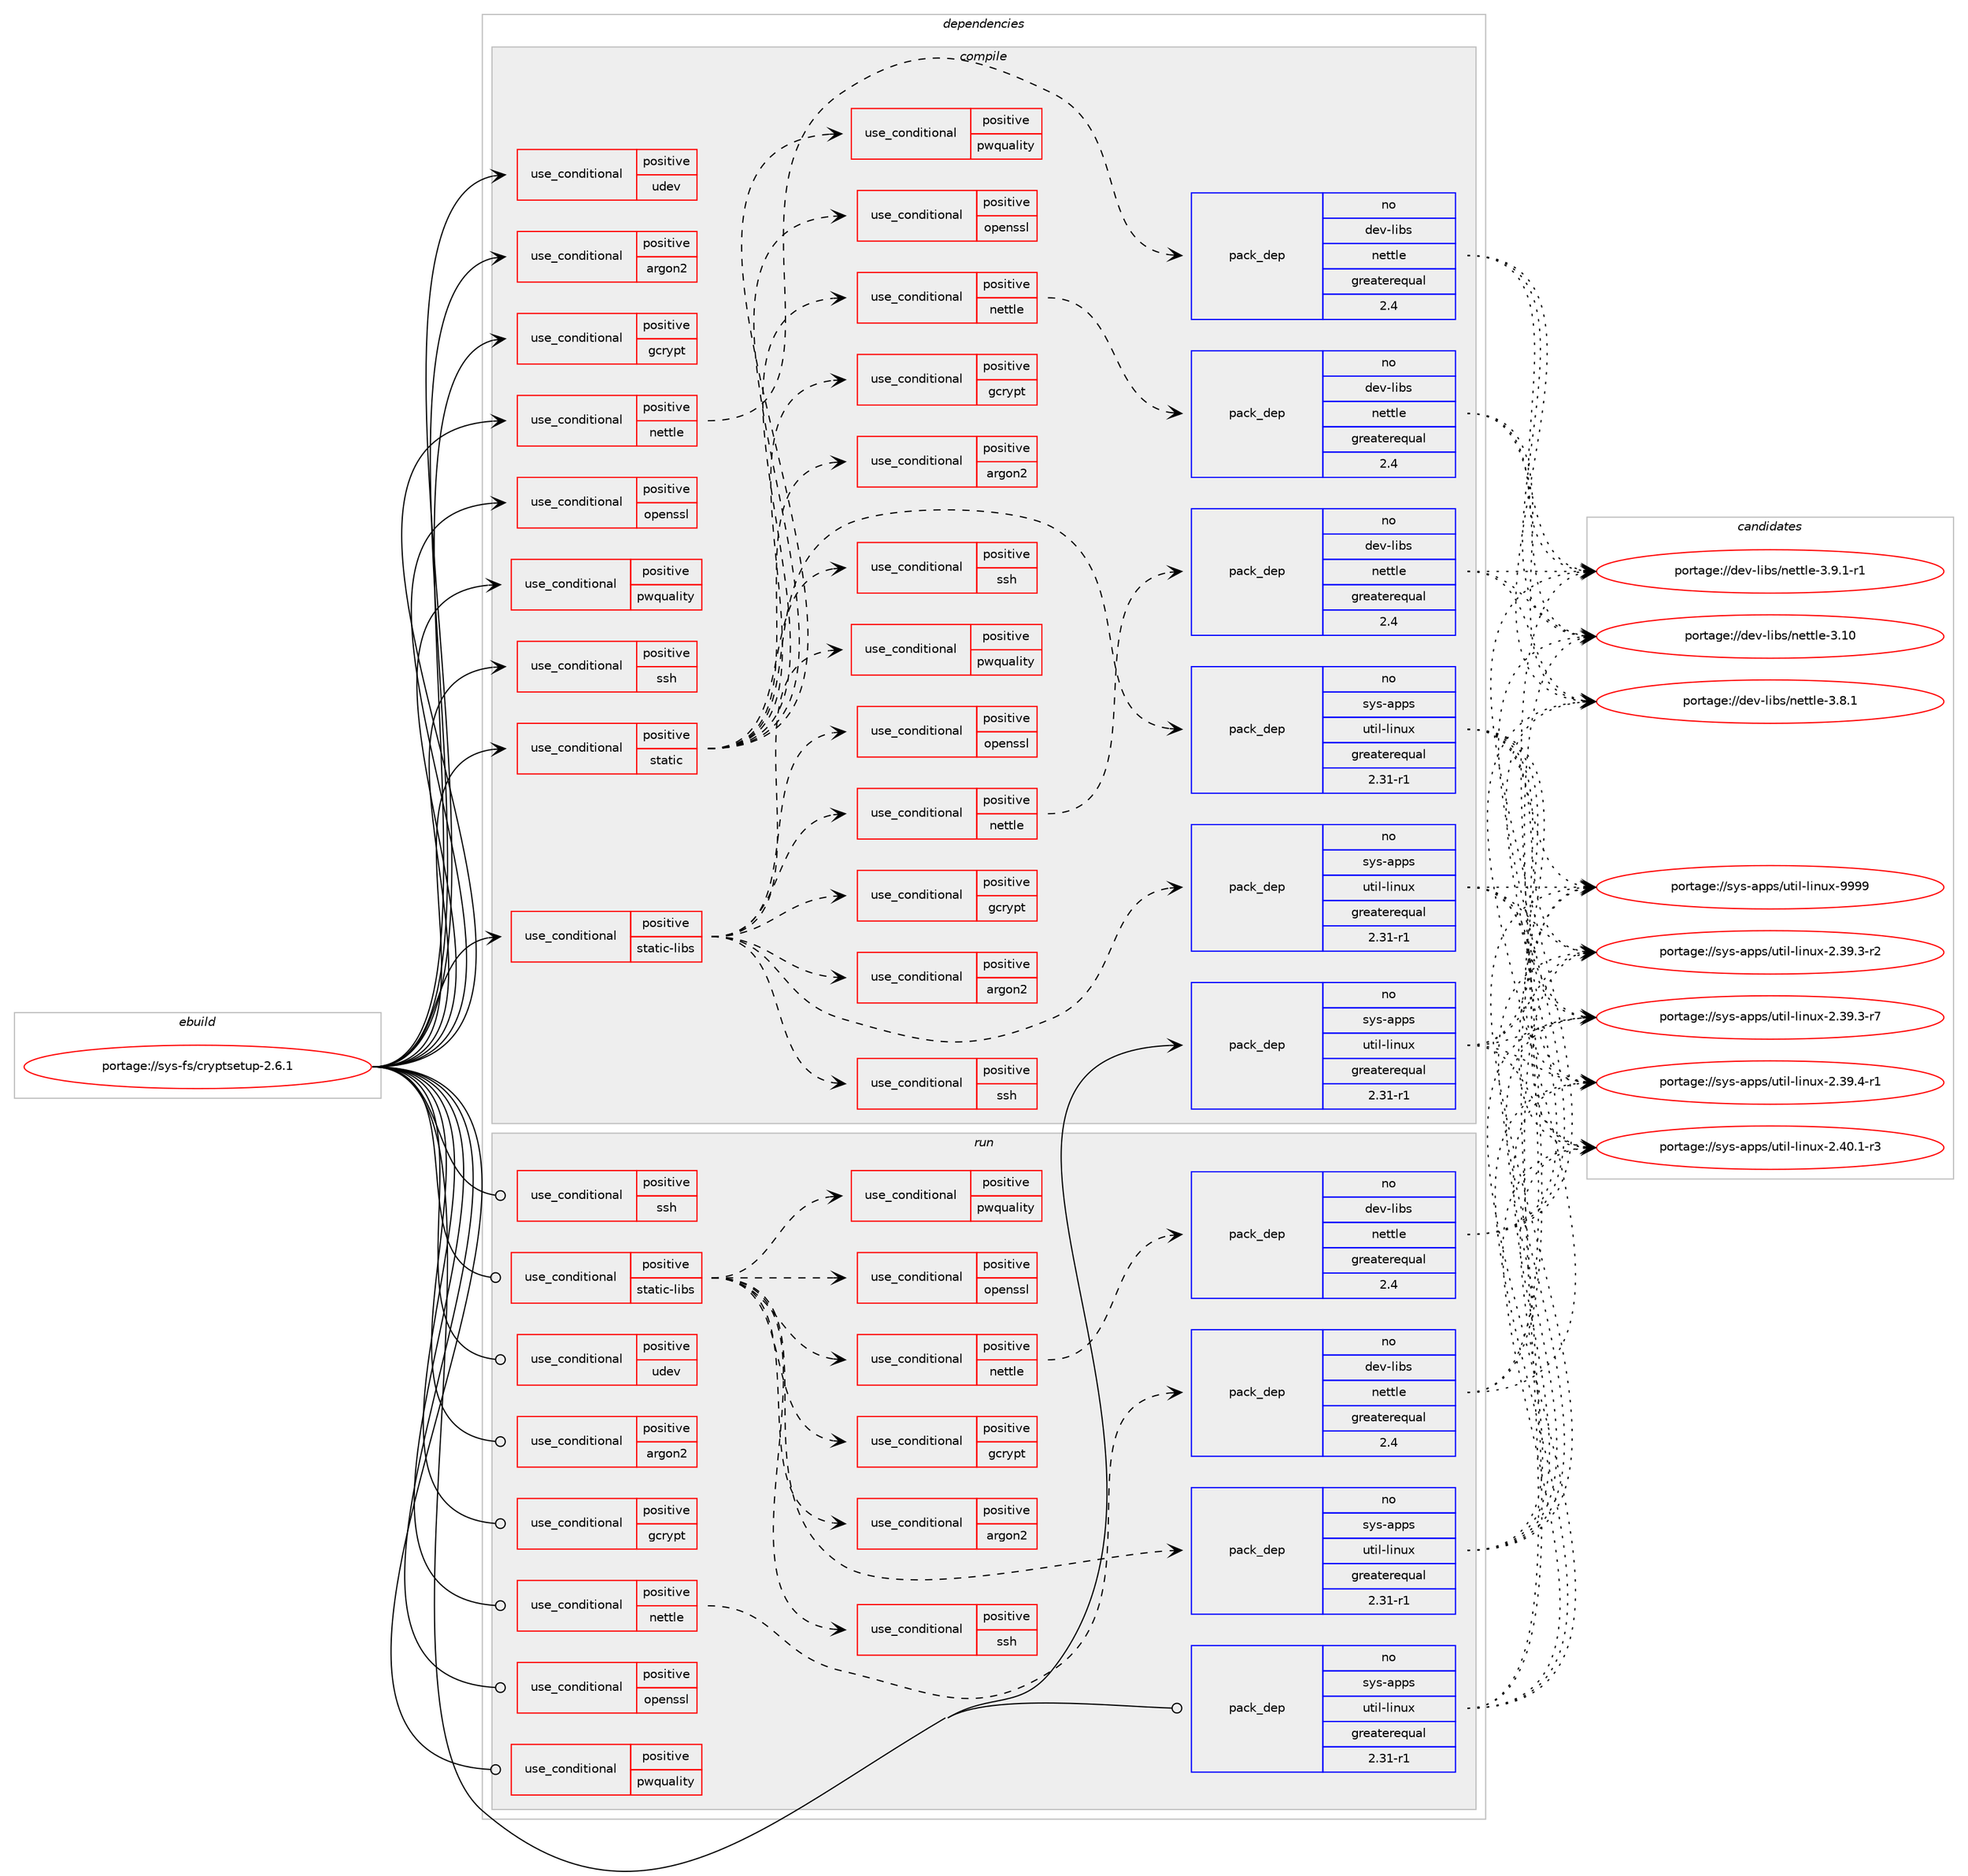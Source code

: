 digraph prolog {

# *************
# Graph options
# *************

newrank=true;
concentrate=true;
compound=true;
graph [rankdir=LR,fontname=Helvetica,fontsize=10,ranksep=1.5];#, ranksep=2.5, nodesep=0.2];
edge  [arrowhead=vee];
node  [fontname=Helvetica,fontsize=10];

# **********
# The ebuild
# **********

subgraph cluster_leftcol {
color=gray;
rank=same;
label=<<i>ebuild</i>>;
id [label="portage://sys-fs/cryptsetup-2.6.1", color=red, width=4, href="../sys-fs/cryptsetup-2.6.1.svg"];
}

# ****************
# The dependencies
# ****************

subgraph cluster_midcol {
color=gray;
label=<<i>dependencies</i>>;
subgraph cluster_compile {
fillcolor="#eeeeee";
style=filled;
label=<<i>compile</i>>;
subgraph cond113265 {
dependency218712 [label=<<TABLE BORDER="0" CELLBORDER="1" CELLSPACING="0" CELLPADDING="4"><TR><TD ROWSPAN="3" CELLPADDING="10">use_conditional</TD></TR><TR><TD>positive</TD></TR><TR><TD>argon2</TD></TR></TABLE>>, shape=none, color=red];
# *** BEGIN UNKNOWN DEPENDENCY TYPE (TODO) ***
# dependency218712 -> package_dependency(portage://sys-fs/cryptsetup-2.6.1,install,no,app-crypt,argon2,none,[,,],any_same_slot,[])
# *** END UNKNOWN DEPENDENCY TYPE (TODO) ***

}
id:e -> dependency218712:w [weight=20,style="solid",arrowhead="vee"];
subgraph cond113266 {
dependency218713 [label=<<TABLE BORDER="0" CELLBORDER="1" CELLSPACING="0" CELLPADDING="4"><TR><TD ROWSPAN="3" CELLPADDING="10">use_conditional</TD></TR><TR><TD>positive</TD></TR><TR><TD>gcrypt</TD></TR></TABLE>>, shape=none, color=red];
# *** BEGIN UNKNOWN DEPENDENCY TYPE (TODO) ***
# dependency218713 -> package_dependency(portage://sys-fs/cryptsetup-2.6.1,install,no,dev-libs,libgcrypt,none,[,,],[slot(0),equal],[])
# *** END UNKNOWN DEPENDENCY TYPE (TODO) ***

# *** BEGIN UNKNOWN DEPENDENCY TYPE (TODO) ***
# dependency218713 -> package_dependency(portage://sys-fs/cryptsetup-2.6.1,install,no,dev-libs,libgpg-error,none,[,,],[],[])
# *** END UNKNOWN DEPENDENCY TYPE (TODO) ***

}
id:e -> dependency218713:w [weight=20,style="solid",arrowhead="vee"];
subgraph cond113267 {
dependency218714 [label=<<TABLE BORDER="0" CELLBORDER="1" CELLSPACING="0" CELLPADDING="4"><TR><TD ROWSPAN="3" CELLPADDING="10">use_conditional</TD></TR><TR><TD>positive</TD></TR><TR><TD>nettle</TD></TR></TABLE>>, shape=none, color=red];
subgraph pack102548 {
dependency218715 [label=<<TABLE BORDER="0" CELLBORDER="1" CELLSPACING="0" CELLPADDING="4" WIDTH="220"><TR><TD ROWSPAN="6" CELLPADDING="30">pack_dep</TD></TR><TR><TD WIDTH="110">no</TD></TR><TR><TD>dev-libs</TD></TR><TR><TD>nettle</TD></TR><TR><TD>greaterequal</TD></TR><TR><TD>2.4</TD></TR></TABLE>>, shape=none, color=blue];
}
dependency218714:e -> dependency218715:w [weight=20,style="dashed",arrowhead="vee"];
}
id:e -> dependency218714:w [weight=20,style="solid",arrowhead="vee"];
subgraph cond113268 {
dependency218716 [label=<<TABLE BORDER="0" CELLBORDER="1" CELLSPACING="0" CELLPADDING="4"><TR><TD ROWSPAN="3" CELLPADDING="10">use_conditional</TD></TR><TR><TD>positive</TD></TR><TR><TD>openssl</TD></TR></TABLE>>, shape=none, color=red];
# *** BEGIN UNKNOWN DEPENDENCY TYPE (TODO) ***
# dependency218716 -> package_dependency(portage://sys-fs/cryptsetup-2.6.1,install,no,dev-libs,openssl,none,[,,],[slot(0),equal],[])
# *** END UNKNOWN DEPENDENCY TYPE (TODO) ***

}
id:e -> dependency218716:w [weight=20,style="solid",arrowhead="vee"];
subgraph cond113269 {
dependency218717 [label=<<TABLE BORDER="0" CELLBORDER="1" CELLSPACING="0" CELLPADDING="4"><TR><TD ROWSPAN="3" CELLPADDING="10">use_conditional</TD></TR><TR><TD>positive</TD></TR><TR><TD>pwquality</TD></TR></TABLE>>, shape=none, color=red];
# *** BEGIN UNKNOWN DEPENDENCY TYPE (TODO) ***
# dependency218717 -> package_dependency(portage://sys-fs/cryptsetup-2.6.1,install,no,dev-libs,libpwquality,none,[,,],[],[])
# *** END UNKNOWN DEPENDENCY TYPE (TODO) ***

}
id:e -> dependency218717:w [weight=20,style="solid",arrowhead="vee"];
subgraph cond113270 {
dependency218718 [label=<<TABLE BORDER="0" CELLBORDER="1" CELLSPACING="0" CELLPADDING="4"><TR><TD ROWSPAN="3" CELLPADDING="10">use_conditional</TD></TR><TR><TD>positive</TD></TR><TR><TD>ssh</TD></TR></TABLE>>, shape=none, color=red];
# *** BEGIN UNKNOWN DEPENDENCY TYPE (TODO) ***
# dependency218718 -> package_dependency(portage://sys-fs/cryptsetup-2.6.1,install,no,net-libs,libssh,none,[,,],[],[])
# *** END UNKNOWN DEPENDENCY TYPE (TODO) ***

}
id:e -> dependency218718:w [weight=20,style="solid",arrowhead="vee"];
subgraph cond113271 {
dependency218719 [label=<<TABLE BORDER="0" CELLBORDER="1" CELLSPACING="0" CELLPADDING="4"><TR><TD ROWSPAN="3" CELLPADDING="10">use_conditional</TD></TR><TR><TD>positive</TD></TR><TR><TD>static</TD></TR></TABLE>>, shape=none, color=red];
# *** BEGIN UNKNOWN DEPENDENCY TYPE (TODO) ***
# dependency218719 -> package_dependency(portage://sys-fs/cryptsetup-2.6.1,install,no,dev-libs,json-c,none,[,,],any_same_slot,[use(enable(static-libs),positive)])
# *** END UNKNOWN DEPENDENCY TYPE (TODO) ***

# *** BEGIN UNKNOWN DEPENDENCY TYPE (TODO) ***
# dependency218719 -> package_dependency(portage://sys-fs/cryptsetup-2.6.1,install,no,dev-libs,popt,none,[,,],[],[use(enable(static-libs),positive)])
# *** END UNKNOWN DEPENDENCY TYPE (TODO) ***

subgraph pack102549 {
dependency218720 [label=<<TABLE BORDER="0" CELLBORDER="1" CELLSPACING="0" CELLPADDING="4" WIDTH="220"><TR><TD ROWSPAN="6" CELLPADDING="30">pack_dep</TD></TR><TR><TD WIDTH="110">no</TD></TR><TR><TD>sys-apps</TD></TR><TR><TD>util-linux</TD></TR><TR><TD>greaterequal</TD></TR><TR><TD>2.31-r1</TD></TR></TABLE>>, shape=none, color=blue];
}
dependency218719:e -> dependency218720:w [weight=20,style="dashed",arrowhead="vee"];
subgraph cond113272 {
dependency218721 [label=<<TABLE BORDER="0" CELLBORDER="1" CELLSPACING="0" CELLPADDING="4"><TR><TD ROWSPAN="3" CELLPADDING="10">use_conditional</TD></TR><TR><TD>positive</TD></TR><TR><TD>argon2</TD></TR></TABLE>>, shape=none, color=red];
# *** BEGIN UNKNOWN DEPENDENCY TYPE (TODO) ***
# dependency218721 -> package_dependency(portage://sys-fs/cryptsetup-2.6.1,install,no,app-crypt,argon2,none,[,,],any_same_slot,[use(enable(static-libs),positive)])
# *** END UNKNOWN DEPENDENCY TYPE (TODO) ***

}
dependency218719:e -> dependency218721:w [weight=20,style="dashed",arrowhead="vee"];
subgraph cond113273 {
dependency218722 [label=<<TABLE BORDER="0" CELLBORDER="1" CELLSPACING="0" CELLPADDING="4"><TR><TD ROWSPAN="3" CELLPADDING="10">use_conditional</TD></TR><TR><TD>positive</TD></TR><TR><TD>gcrypt</TD></TR></TABLE>>, shape=none, color=red];
# *** BEGIN UNKNOWN DEPENDENCY TYPE (TODO) ***
# dependency218722 -> package_dependency(portage://sys-fs/cryptsetup-2.6.1,install,no,dev-libs,libgcrypt,none,[,,],[slot(0),equal],[use(enable(static-libs),positive)])
# *** END UNKNOWN DEPENDENCY TYPE (TODO) ***

# *** BEGIN UNKNOWN DEPENDENCY TYPE (TODO) ***
# dependency218722 -> package_dependency(portage://sys-fs/cryptsetup-2.6.1,install,no,dev-libs,libgpg-error,none,[,,],[],[use(enable(static-libs),positive)])
# *** END UNKNOWN DEPENDENCY TYPE (TODO) ***

}
dependency218719:e -> dependency218722:w [weight=20,style="dashed",arrowhead="vee"];
subgraph cond113274 {
dependency218723 [label=<<TABLE BORDER="0" CELLBORDER="1" CELLSPACING="0" CELLPADDING="4"><TR><TD ROWSPAN="3" CELLPADDING="10">use_conditional</TD></TR><TR><TD>positive</TD></TR><TR><TD>nettle</TD></TR></TABLE>>, shape=none, color=red];
subgraph pack102550 {
dependency218724 [label=<<TABLE BORDER="0" CELLBORDER="1" CELLSPACING="0" CELLPADDING="4" WIDTH="220"><TR><TD ROWSPAN="6" CELLPADDING="30">pack_dep</TD></TR><TR><TD WIDTH="110">no</TD></TR><TR><TD>dev-libs</TD></TR><TR><TD>nettle</TD></TR><TR><TD>greaterequal</TD></TR><TR><TD>2.4</TD></TR></TABLE>>, shape=none, color=blue];
}
dependency218723:e -> dependency218724:w [weight=20,style="dashed",arrowhead="vee"];
}
dependency218719:e -> dependency218723:w [weight=20,style="dashed",arrowhead="vee"];
subgraph cond113275 {
dependency218725 [label=<<TABLE BORDER="0" CELLBORDER="1" CELLSPACING="0" CELLPADDING="4"><TR><TD ROWSPAN="3" CELLPADDING="10">use_conditional</TD></TR><TR><TD>positive</TD></TR><TR><TD>openssl</TD></TR></TABLE>>, shape=none, color=red];
# *** BEGIN UNKNOWN DEPENDENCY TYPE (TODO) ***
# dependency218725 -> package_dependency(portage://sys-fs/cryptsetup-2.6.1,install,no,dev-libs,openssl,none,[,,],[slot(0),equal],[use(enable(static-libs),positive)])
# *** END UNKNOWN DEPENDENCY TYPE (TODO) ***

}
dependency218719:e -> dependency218725:w [weight=20,style="dashed",arrowhead="vee"];
subgraph cond113276 {
dependency218726 [label=<<TABLE BORDER="0" CELLBORDER="1" CELLSPACING="0" CELLPADDING="4"><TR><TD ROWSPAN="3" CELLPADDING="10">use_conditional</TD></TR><TR><TD>positive</TD></TR><TR><TD>pwquality</TD></TR></TABLE>>, shape=none, color=red];
# *** BEGIN UNKNOWN DEPENDENCY TYPE (TODO) ***
# dependency218726 -> package_dependency(portage://sys-fs/cryptsetup-2.6.1,install,no,dev-libs,libpwquality,none,[,,],[],[use(enable(static-libs),positive)])
# *** END UNKNOWN DEPENDENCY TYPE (TODO) ***

}
dependency218719:e -> dependency218726:w [weight=20,style="dashed",arrowhead="vee"];
subgraph cond113277 {
dependency218727 [label=<<TABLE BORDER="0" CELLBORDER="1" CELLSPACING="0" CELLPADDING="4"><TR><TD ROWSPAN="3" CELLPADDING="10">use_conditional</TD></TR><TR><TD>positive</TD></TR><TR><TD>ssh</TD></TR></TABLE>>, shape=none, color=red];
# *** BEGIN UNKNOWN DEPENDENCY TYPE (TODO) ***
# dependency218727 -> package_dependency(portage://sys-fs/cryptsetup-2.6.1,install,no,net-libs,libssh,none,[,,],[],[use(enable(static-libs),positive)])
# *** END UNKNOWN DEPENDENCY TYPE (TODO) ***

}
dependency218719:e -> dependency218727:w [weight=20,style="dashed",arrowhead="vee"];
# *** BEGIN UNKNOWN DEPENDENCY TYPE (TODO) ***
# dependency218719 -> package_dependency(portage://sys-fs/cryptsetup-2.6.1,install,no,sys-fs,lvm2,none,[,,],[],[use(enable(static-libs),positive)])
# *** END UNKNOWN DEPENDENCY TYPE (TODO) ***

}
id:e -> dependency218719:w [weight=20,style="solid",arrowhead="vee"];
subgraph cond113278 {
dependency218728 [label=<<TABLE BORDER="0" CELLBORDER="1" CELLSPACING="0" CELLPADDING="4"><TR><TD ROWSPAN="3" CELLPADDING="10">use_conditional</TD></TR><TR><TD>positive</TD></TR><TR><TD>static-libs</TD></TR></TABLE>>, shape=none, color=red];
# *** BEGIN UNKNOWN DEPENDENCY TYPE (TODO) ***
# dependency218728 -> package_dependency(portage://sys-fs/cryptsetup-2.6.1,install,no,dev-libs,json-c,none,[,,],any_same_slot,[use(enable(static-libs),positive)])
# *** END UNKNOWN DEPENDENCY TYPE (TODO) ***

# *** BEGIN UNKNOWN DEPENDENCY TYPE (TODO) ***
# dependency218728 -> package_dependency(portage://sys-fs/cryptsetup-2.6.1,install,no,dev-libs,popt,none,[,,],[],[use(enable(static-libs),positive)])
# *** END UNKNOWN DEPENDENCY TYPE (TODO) ***

subgraph pack102551 {
dependency218729 [label=<<TABLE BORDER="0" CELLBORDER="1" CELLSPACING="0" CELLPADDING="4" WIDTH="220"><TR><TD ROWSPAN="6" CELLPADDING="30">pack_dep</TD></TR><TR><TD WIDTH="110">no</TD></TR><TR><TD>sys-apps</TD></TR><TR><TD>util-linux</TD></TR><TR><TD>greaterequal</TD></TR><TR><TD>2.31-r1</TD></TR></TABLE>>, shape=none, color=blue];
}
dependency218728:e -> dependency218729:w [weight=20,style="dashed",arrowhead="vee"];
subgraph cond113279 {
dependency218730 [label=<<TABLE BORDER="0" CELLBORDER="1" CELLSPACING="0" CELLPADDING="4"><TR><TD ROWSPAN="3" CELLPADDING="10">use_conditional</TD></TR><TR><TD>positive</TD></TR><TR><TD>argon2</TD></TR></TABLE>>, shape=none, color=red];
# *** BEGIN UNKNOWN DEPENDENCY TYPE (TODO) ***
# dependency218730 -> package_dependency(portage://sys-fs/cryptsetup-2.6.1,install,no,app-crypt,argon2,none,[,,],any_same_slot,[use(enable(static-libs),positive)])
# *** END UNKNOWN DEPENDENCY TYPE (TODO) ***

}
dependency218728:e -> dependency218730:w [weight=20,style="dashed",arrowhead="vee"];
subgraph cond113280 {
dependency218731 [label=<<TABLE BORDER="0" CELLBORDER="1" CELLSPACING="0" CELLPADDING="4"><TR><TD ROWSPAN="3" CELLPADDING="10">use_conditional</TD></TR><TR><TD>positive</TD></TR><TR><TD>gcrypt</TD></TR></TABLE>>, shape=none, color=red];
# *** BEGIN UNKNOWN DEPENDENCY TYPE (TODO) ***
# dependency218731 -> package_dependency(portage://sys-fs/cryptsetup-2.6.1,install,no,dev-libs,libgcrypt,none,[,,],[slot(0),equal],[use(enable(static-libs),positive)])
# *** END UNKNOWN DEPENDENCY TYPE (TODO) ***

# *** BEGIN UNKNOWN DEPENDENCY TYPE (TODO) ***
# dependency218731 -> package_dependency(portage://sys-fs/cryptsetup-2.6.1,install,no,dev-libs,libgpg-error,none,[,,],[],[use(enable(static-libs),positive)])
# *** END UNKNOWN DEPENDENCY TYPE (TODO) ***

}
dependency218728:e -> dependency218731:w [weight=20,style="dashed",arrowhead="vee"];
subgraph cond113281 {
dependency218732 [label=<<TABLE BORDER="0" CELLBORDER="1" CELLSPACING="0" CELLPADDING="4"><TR><TD ROWSPAN="3" CELLPADDING="10">use_conditional</TD></TR><TR><TD>positive</TD></TR><TR><TD>nettle</TD></TR></TABLE>>, shape=none, color=red];
subgraph pack102552 {
dependency218733 [label=<<TABLE BORDER="0" CELLBORDER="1" CELLSPACING="0" CELLPADDING="4" WIDTH="220"><TR><TD ROWSPAN="6" CELLPADDING="30">pack_dep</TD></TR><TR><TD WIDTH="110">no</TD></TR><TR><TD>dev-libs</TD></TR><TR><TD>nettle</TD></TR><TR><TD>greaterequal</TD></TR><TR><TD>2.4</TD></TR></TABLE>>, shape=none, color=blue];
}
dependency218732:e -> dependency218733:w [weight=20,style="dashed",arrowhead="vee"];
}
dependency218728:e -> dependency218732:w [weight=20,style="dashed",arrowhead="vee"];
subgraph cond113282 {
dependency218734 [label=<<TABLE BORDER="0" CELLBORDER="1" CELLSPACING="0" CELLPADDING="4"><TR><TD ROWSPAN="3" CELLPADDING="10">use_conditional</TD></TR><TR><TD>positive</TD></TR><TR><TD>openssl</TD></TR></TABLE>>, shape=none, color=red];
# *** BEGIN UNKNOWN DEPENDENCY TYPE (TODO) ***
# dependency218734 -> package_dependency(portage://sys-fs/cryptsetup-2.6.1,install,no,dev-libs,openssl,none,[,,],[slot(0),equal],[use(enable(static-libs),positive)])
# *** END UNKNOWN DEPENDENCY TYPE (TODO) ***

}
dependency218728:e -> dependency218734:w [weight=20,style="dashed",arrowhead="vee"];
subgraph cond113283 {
dependency218735 [label=<<TABLE BORDER="0" CELLBORDER="1" CELLSPACING="0" CELLPADDING="4"><TR><TD ROWSPAN="3" CELLPADDING="10">use_conditional</TD></TR><TR><TD>positive</TD></TR><TR><TD>pwquality</TD></TR></TABLE>>, shape=none, color=red];
# *** BEGIN UNKNOWN DEPENDENCY TYPE (TODO) ***
# dependency218735 -> package_dependency(portage://sys-fs/cryptsetup-2.6.1,install,no,dev-libs,libpwquality,none,[,,],[],[use(enable(static-libs),positive)])
# *** END UNKNOWN DEPENDENCY TYPE (TODO) ***

}
dependency218728:e -> dependency218735:w [weight=20,style="dashed",arrowhead="vee"];
subgraph cond113284 {
dependency218736 [label=<<TABLE BORDER="0" CELLBORDER="1" CELLSPACING="0" CELLPADDING="4"><TR><TD ROWSPAN="3" CELLPADDING="10">use_conditional</TD></TR><TR><TD>positive</TD></TR><TR><TD>ssh</TD></TR></TABLE>>, shape=none, color=red];
# *** BEGIN UNKNOWN DEPENDENCY TYPE (TODO) ***
# dependency218736 -> package_dependency(portage://sys-fs/cryptsetup-2.6.1,install,no,net-libs,libssh,none,[,,],[],[use(enable(static-libs),positive)])
# *** END UNKNOWN DEPENDENCY TYPE (TODO) ***

}
dependency218728:e -> dependency218736:w [weight=20,style="dashed",arrowhead="vee"];
# *** BEGIN UNKNOWN DEPENDENCY TYPE (TODO) ***
# dependency218728 -> package_dependency(portage://sys-fs/cryptsetup-2.6.1,install,no,sys-fs,lvm2,none,[,,],[],[use(enable(static-libs),positive)])
# *** END UNKNOWN DEPENDENCY TYPE (TODO) ***

}
id:e -> dependency218728:w [weight=20,style="solid",arrowhead="vee"];
subgraph cond113285 {
dependency218737 [label=<<TABLE BORDER="0" CELLBORDER="1" CELLSPACING="0" CELLPADDING="4"><TR><TD ROWSPAN="3" CELLPADDING="10">use_conditional</TD></TR><TR><TD>positive</TD></TR><TR><TD>udev</TD></TR></TABLE>>, shape=none, color=red];
# *** BEGIN UNKNOWN DEPENDENCY TYPE (TODO) ***
# dependency218737 -> package_dependency(portage://sys-fs/cryptsetup-2.6.1,install,no,virtual,libudev,none,[,,],any_same_slot,[])
# *** END UNKNOWN DEPENDENCY TYPE (TODO) ***

}
id:e -> dependency218737:w [weight=20,style="solid",arrowhead="vee"];
# *** BEGIN UNKNOWN DEPENDENCY TYPE (TODO) ***
# id -> package_dependency(portage://sys-fs/cryptsetup-2.6.1,install,no,dev-libs,json-c,none,[,,],any_same_slot,[])
# *** END UNKNOWN DEPENDENCY TYPE (TODO) ***

# *** BEGIN UNKNOWN DEPENDENCY TYPE (TODO) ***
# id -> package_dependency(portage://sys-fs/cryptsetup-2.6.1,install,no,dev-libs,popt,none,[,,],[],[])
# *** END UNKNOWN DEPENDENCY TYPE (TODO) ***

subgraph pack102553 {
dependency218738 [label=<<TABLE BORDER="0" CELLBORDER="1" CELLSPACING="0" CELLPADDING="4" WIDTH="220"><TR><TD ROWSPAN="6" CELLPADDING="30">pack_dep</TD></TR><TR><TD WIDTH="110">no</TD></TR><TR><TD>sys-apps</TD></TR><TR><TD>util-linux</TD></TR><TR><TD>greaterequal</TD></TR><TR><TD>2.31-r1</TD></TR></TABLE>>, shape=none, color=blue];
}
id:e -> dependency218738:w [weight=20,style="solid",arrowhead="vee"];
# *** BEGIN UNKNOWN DEPENDENCY TYPE (TODO) ***
# id -> package_dependency(portage://sys-fs/cryptsetup-2.6.1,install,no,sys-fs,lvm2,none,[,,],[],[])
# *** END UNKNOWN DEPENDENCY TYPE (TODO) ***

}
subgraph cluster_compileandrun {
fillcolor="#eeeeee";
style=filled;
label=<<i>compile and run</i>>;
}
subgraph cluster_run {
fillcolor="#eeeeee";
style=filled;
label=<<i>run</i>>;
subgraph cond113286 {
dependency218739 [label=<<TABLE BORDER="0" CELLBORDER="1" CELLSPACING="0" CELLPADDING="4"><TR><TD ROWSPAN="3" CELLPADDING="10">use_conditional</TD></TR><TR><TD>positive</TD></TR><TR><TD>argon2</TD></TR></TABLE>>, shape=none, color=red];
# *** BEGIN UNKNOWN DEPENDENCY TYPE (TODO) ***
# dependency218739 -> package_dependency(portage://sys-fs/cryptsetup-2.6.1,run,no,app-crypt,argon2,none,[,,],any_same_slot,[])
# *** END UNKNOWN DEPENDENCY TYPE (TODO) ***

}
id:e -> dependency218739:w [weight=20,style="solid",arrowhead="odot"];
subgraph cond113287 {
dependency218740 [label=<<TABLE BORDER="0" CELLBORDER="1" CELLSPACING="0" CELLPADDING="4"><TR><TD ROWSPAN="3" CELLPADDING="10">use_conditional</TD></TR><TR><TD>positive</TD></TR><TR><TD>gcrypt</TD></TR></TABLE>>, shape=none, color=red];
# *** BEGIN UNKNOWN DEPENDENCY TYPE (TODO) ***
# dependency218740 -> package_dependency(portage://sys-fs/cryptsetup-2.6.1,run,no,dev-libs,libgcrypt,none,[,,],[slot(0),equal],[])
# *** END UNKNOWN DEPENDENCY TYPE (TODO) ***

# *** BEGIN UNKNOWN DEPENDENCY TYPE (TODO) ***
# dependency218740 -> package_dependency(portage://sys-fs/cryptsetup-2.6.1,run,no,dev-libs,libgpg-error,none,[,,],[],[])
# *** END UNKNOWN DEPENDENCY TYPE (TODO) ***

}
id:e -> dependency218740:w [weight=20,style="solid",arrowhead="odot"];
subgraph cond113288 {
dependency218741 [label=<<TABLE BORDER="0" CELLBORDER="1" CELLSPACING="0" CELLPADDING="4"><TR><TD ROWSPAN="3" CELLPADDING="10">use_conditional</TD></TR><TR><TD>positive</TD></TR><TR><TD>nettle</TD></TR></TABLE>>, shape=none, color=red];
subgraph pack102554 {
dependency218742 [label=<<TABLE BORDER="0" CELLBORDER="1" CELLSPACING="0" CELLPADDING="4" WIDTH="220"><TR><TD ROWSPAN="6" CELLPADDING="30">pack_dep</TD></TR><TR><TD WIDTH="110">no</TD></TR><TR><TD>dev-libs</TD></TR><TR><TD>nettle</TD></TR><TR><TD>greaterequal</TD></TR><TR><TD>2.4</TD></TR></TABLE>>, shape=none, color=blue];
}
dependency218741:e -> dependency218742:w [weight=20,style="dashed",arrowhead="vee"];
}
id:e -> dependency218741:w [weight=20,style="solid",arrowhead="odot"];
subgraph cond113289 {
dependency218743 [label=<<TABLE BORDER="0" CELLBORDER="1" CELLSPACING="0" CELLPADDING="4"><TR><TD ROWSPAN="3" CELLPADDING="10">use_conditional</TD></TR><TR><TD>positive</TD></TR><TR><TD>openssl</TD></TR></TABLE>>, shape=none, color=red];
# *** BEGIN UNKNOWN DEPENDENCY TYPE (TODO) ***
# dependency218743 -> package_dependency(portage://sys-fs/cryptsetup-2.6.1,run,no,dev-libs,openssl,none,[,,],[slot(0),equal],[])
# *** END UNKNOWN DEPENDENCY TYPE (TODO) ***

}
id:e -> dependency218743:w [weight=20,style="solid",arrowhead="odot"];
subgraph cond113290 {
dependency218744 [label=<<TABLE BORDER="0" CELLBORDER="1" CELLSPACING="0" CELLPADDING="4"><TR><TD ROWSPAN="3" CELLPADDING="10">use_conditional</TD></TR><TR><TD>positive</TD></TR><TR><TD>pwquality</TD></TR></TABLE>>, shape=none, color=red];
# *** BEGIN UNKNOWN DEPENDENCY TYPE (TODO) ***
# dependency218744 -> package_dependency(portage://sys-fs/cryptsetup-2.6.1,run,no,dev-libs,libpwquality,none,[,,],[],[])
# *** END UNKNOWN DEPENDENCY TYPE (TODO) ***

}
id:e -> dependency218744:w [weight=20,style="solid",arrowhead="odot"];
subgraph cond113291 {
dependency218745 [label=<<TABLE BORDER="0" CELLBORDER="1" CELLSPACING="0" CELLPADDING="4"><TR><TD ROWSPAN="3" CELLPADDING="10">use_conditional</TD></TR><TR><TD>positive</TD></TR><TR><TD>ssh</TD></TR></TABLE>>, shape=none, color=red];
# *** BEGIN UNKNOWN DEPENDENCY TYPE (TODO) ***
# dependency218745 -> package_dependency(portage://sys-fs/cryptsetup-2.6.1,run,no,net-libs,libssh,none,[,,],[],[])
# *** END UNKNOWN DEPENDENCY TYPE (TODO) ***

}
id:e -> dependency218745:w [weight=20,style="solid",arrowhead="odot"];
subgraph cond113292 {
dependency218746 [label=<<TABLE BORDER="0" CELLBORDER="1" CELLSPACING="0" CELLPADDING="4"><TR><TD ROWSPAN="3" CELLPADDING="10">use_conditional</TD></TR><TR><TD>positive</TD></TR><TR><TD>static-libs</TD></TR></TABLE>>, shape=none, color=red];
# *** BEGIN UNKNOWN DEPENDENCY TYPE (TODO) ***
# dependency218746 -> package_dependency(portage://sys-fs/cryptsetup-2.6.1,run,no,dev-libs,json-c,none,[,,],any_same_slot,[use(enable(static-libs),positive)])
# *** END UNKNOWN DEPENDENCY TYPE (TODO) ***

# *** BEGIN UNKNOWN DEPENDENCY TYPE (TODO) ***
# dependency218746 -> package_dependency(portage://sys-fs/cryptsetup-2.6.1,run,no,dev-libs,popt,none,[,,],[],[use(enable(static-libs),positive)])
# *** END UNKNOWN DEPENDENCY TYPE (TODO) ***

subgraph pack102555 {
dependency218747 [label=<<TABLE BORDER="0" CELLBORDER="1" CELLSPACING="0" CELLPADDING="4" WIDTH="220"><TR><TD ROWSPAN="6" CELLPADDING="30">pack_dep</TD></TR><TR><TD WIDTH="110">no</TD></TR><TR><TD>sys-apps</TD></TR><TR><TD>util-linux</TD></TR><TR><TD>greaterequal</TD></TR><TR><TD>2.31-r1</TD></TR></TABLE>>, shape=none, color=blue];
}
dependency218746:e -> dependency218747:w [weight=20,style="dashed",arrowhead="vee"];
subgraph cond113293 {
dependency218748 [label=<<TABLE BORDER="0" CELLBORDER="1" CELLSPACING="0" CELLPADDING="4"><TR><TD ROWSPAN="3" CELLPADDING="10">use_conditional</TD></TR><TR><TD>positive</TD></TR><TR><TD>argon2</TD></TR></TABLE>>, shape=none, color=red];
# *** BEGIN UNKNOWN DEPENDENCY TYPE (TODO) ***
# dependency218748 -> package_dependency(portage://sys-fs/cryptsetup-2.6.1,run,no,app-crypt,argon2,none,[,,],any_same_slot,[use(enable(static-libs),positive)])
# *** END UNKNOWN DEPENDENCY TYPE (TODO) ***

}
dependency218746:e -> dependency218748:w [weight=20,style="dashed",arrowhead="vee"];
subgraph cond113294 {
dependency218749 [label=<<TABLE BORDER="0" CELLBORDER="1" CELLSPACING="0" CELLPADDING="4"><TR><TD ROWSPAN="3" CELLPADDING="10">use_conditional</TD></TR><TR><TD>positive</TD></TR><TR><TD>gcrypt</TD></TR></TABLE>>, shape=none, color=red];
# *** BEGIN UNKNOWN DEPENDENCY TYPE (TODO) ***
# dependency218749 -> package_dependency(portage://sys-fs/cryptsetup-2.6.1,run,no,dev-libs,libgcrypt,none,[,,],[slot(0),equal],[use(enable(static-libs),positive)])
# *** END UNKNOWN DEPENDENCY TYPE (TODO) ***

# *** BEGIN UNKNOWN DEPENDENCY TYPE (TODO) ***
# dependency218749 -> package_dependency(portage://sys-fs/cryptsetup-2.6.1,run,no,dev-libs,libgpg-error,none,[,,],[],[use(enable(static-libs),positive)])
# *** END UNKNOWN DEPENDENCY TYPE (TODO) ***

}
dependency218746:e -> dependency218749:w [weight=20,style="dashed",arrowhead="vee"];
subgraph cond113295 {
dependency218750 [label=<<TABLE BORDER="0" CELLBORDER="1" CELLSPACING="0" CELLPADDING="4"><TR><TD ROWSPAN="3" CELLPADDING="10">use_conditional</TD></TR><TR><TD>positive</TD></TR><TR><TD>nettle</TD></TR></TABLE>>, shape=none, color=red];
subgraph pack102556 {
dependency218751 [label=<<TABLE BORDER="0" CELLBORDER="1" CELLSPACING="0" CELLPADDING="4" WIDTH="220"><TR><TD ROWSPAN="6" CELLPADDING="30">pack_dep</TD></TR><TR><TD WIDTH="110">no</TD></TR><TR><TD>dev-libs</TD></TR><TR><TD>nettle</TD></TR><TR><TD>greaterequal</TD></TR><TR><TD>2.4</TD></TR></TABLE>>, shape=none, color=blue];
}
dependency218750:e -> dependency218751:w [weight=20,style="dashed",arrowhead="vee"];
}
dependency218746:e -> dependency218750:w [weight=20,style="dashed",arrowhead="vee"];
subgraph cond113296 {
dependency218752 [label=<<TABLE BORDER="0" CELLBORDER="1" CELLSPACING="0" CELLPADDING="4"><TR><TD ROWSPAN="3" CELLPADDING="10">use_conditional</TD></TR><TR><TD>positive</TD></TR><TR><TD>openssl</TD></TR></TABLE>>, shape=none, color=red];
# *** BEGIN UNKNOWN DEPENDENCY TYPE (TODO) ***
# dependency218752 -> package_dependency(portage://sys-fs/cryptsetup-2.6.1,run,no,dev-libs,openssl,none,[,,],[slot(0),equal],[use(enable(static-libs),positive)])
# *** END UNKNOWN DEPENDENCY TYPE (TODO) ***

}
dependency218746:e -> dependency218752:w [weight=20,style="dashed",arrowhead="vee"];
subgraph cond113297 {
dependency218753 [label=<<TABLE BORDER="0" CELLBORDER="1" CELLSPACING="0" CELLPADDING="4"><TR><TD ROWSPAN="3" CELLPADDING="10">use_conditional</TD></TR><TR><TD>positive</TD></TR><TR><TD>pwquality</TD></TR></TABLE>>, shape=none, color=red];
# *** BEGIN UNKNOWN DEPENDENCY TYPE (TODO) ***
# dependency218753 -> package_dependency(portage://sys-fs/cryptsetup-2.6.1,run,no,dev-libs,libpwquality,none,[,,],[],[use(enable(static-libs),positive)])
# *** END UNKNOWN DEPENDENCY TYPE (TODO) ***

}
dependency218746:e -> dependency218753:w [weight=20,style="dashed",arrowhead="vee"];
subgraph cond113298 {
dependency218754 [label=<<TABLE BORDER="0" CELLBORDER="1" CELLSPACING="0" CELLPADDING="4"><TR><TD ROWSPAN="3" CELLPADDING="10">use_conditional</TD></TR><TR><TD>positive</TD></TR><TR><TD>ssh</TD></TR></TABLE>>, shape=none, color=red];
# *** BEGIN UNKNOWN DEPENDENCY TYPE (TODO) ***
# dependency218754 -> package_dependency(portage://sys-fs/cryptsetup-2.6.1,run,no,net-libs,libssh,none,[,,],[],[use(enable(static-libs),positive)])
# *** END UNKNOWN DEPENDENCY TYPE (TODO) ***

}
dependency218746:e -> dependency218754:w [weight=20,style="dashed",arrowhead="vee"];
# *** BEGIN UNKNOWN DEPENDENCY TYPE (TODO) ***
# dependency218746 -> package_dependency(portage://sys-fs/cryptsetup-2.6.1,run,no,sys-fs,lvm2,none,[,,],[],[use(enable(static-libs),positive)])
# *** END UNKNOWN DEPENDENCY TYPE (TODO) ***

}
id:e -> dependency218746:w [weight=20,style="solid",arrowhead="odot"];
subgraph cond113299 {
dependency218755 [label=<<TABLE BORDER="0" CELLBORDER="1" CELLSPACING="0" CELLPADDING="4"><TR><TD ROWSPAN="3" CELLPADDING="10">use_conditional</TD></TR><TR><TD>positive</TD></TR><TR><TD>udev</TD></TR></TABLE>>, shape=none, color=red];
# *** BEGIN UNKNOWN DEPENDENCY TYPE (TODO) ***
# dependency218755 -> package_dependency(portage://sys-fs/cryptsetup-2.6.1,run,no,virtual,libudev,none,[,,],any_same_slot,[])
# *** END UNKNOWN DEPENDENCY TYPE (TODO) ***

}
id:e -> dependency218755:w [weight=20,style="solid",arrowhead="odot"];
# *** BEGIN UNKNOWN DEPENDENCY TYPE (TODO) ***
# id -> package_dependency(portage://sys-fs/cryptsetup-2.6.1,run,no,dev-libs,json-c,none,[,,],any_same_slot,[])
# *** END UNKNOWN DEPENDENCY TYPE (TODO) ***

# *** BEGIN UNKNOWN DEPENDENCY TYPE (TODO) ***
# id -> package_dependency(portage://sys-fs/cryptsetup-2.6.1,run,no,dev-libs,popt,none,[,,],[],[])
# *** END UNKNOWN DEPENDENCY TYPE (TODO) ***

subgraph pack102557 {
dependency218756 [label=<<TABLE BORDER="0" CELLBORDER="1" CELLSPACING="0" CELLPADDING="4" WIDTH="220"><TR><TD ROWSPAN="6" CELLPADDING="30">pack_dep</TD></TR><TR><TD WIDTH="110">no</TD></TR><TR><TD>sys-apps</TD></TR><TR><TD>util-linux</TD></TR><TR><TD>greaterequal</TD></TR><TR><TD>2.31-r1</TD></TR></TABLE>>, shape=none, color=blue];
}
id:e -> dependency218756:w [weight=20,style="solid",arrowhead="odot"];
# *** BEGIN UNKNOWN DEPENDENCY TYPE (TODO) ***
# id -> package_dependency(portage://sys-fs/cryptsetup-2.6.1,run,no,sys-fs,lvm2,none,[,,],[],[])
# *** END UNKNOWN DEPENDENCY TYPE (TODO) ***

# *** BEGIN UNKNOWN DEPENDENCY TYPE (TODO) ***
# id -> package_dependency(portage://sys-fs/cryptsetup-2.6.1,run,no,virtual,tmpfiles,none,[,,],[],[])
# *** END UNKNOWN DEPENDENCY TYPE (TODO) ***

}
}

# **************
# The candidates
# **************

subgraph cluster_choices {
rank=same;
color=gray;
label=<<i>candidates</i>>;

subgraph choice102548 {
color=black;
nodesep=1;
choice1001011184510810598115471101011161161081014551464948 [label="portage://dev-libs/nettle-3.10", color=red, width=4,href="../dev-libs/nettle-3.10.svg"];
choice100101118451081059811547110101116116108101455146564649 [label="portage://dev-libs/nettle-3.8.1", color=red, width=4,href="../dev-libs/nettle-3.8.1.svg"];
choice1001011184510810598115471101011161161081014551465746494511449 [label="portage://dev-libs/nettle-3.9.1-r1", color=red, width=4,href="../dev-libs/nettle-3.9.1-r1.svg"];
dependency218715:e -> choice1001011184510810598115471101011161161081014551464948:w [style=dotted,weight="100"];
dependency218715:e -> choice100101118451081059811547110101116116108101455146564649:w [style=dotted,weight="100"];
dependency218715:e -> choice1001011184510810598115471101011161161081014551465746494511449:w [style=dotted,weight="100"];
}
subgraph choice102549 {
color=black;
nodesep=1;
choice11512111545971121121154711711610510845108105110117120455046515746514511450 [label="portage://sys-apps/util-linux-2.39.3-r2", color=red, width=4,href="../sys-apps/util-linux-2.39.3-r2.svg"];
choice11512111545971121121154711711610510845108105110117120455046515746514511455 [label="portage://sys-apps/util-linux-2.39.3-r7", color=red, width=4,href="../sys-apps/util-linux-2.39.3-r7.svg"];
choice11512111545971121121154711711610510845108105110117120455046515746524511449 [label="portage://sys-apps/util-linux-2.39.4-r1", color=red, width=4,href="../sys-apps/util-linux-2.39.4-r1.svg"];
choice11512111545971121121154711711610510845108105110117120455046524846494511451 [label="portage://sys-apps/util-linux-2.40.1-r3", color=red, width=4,href="../sys-apps/util-linux-2.40.1-r3.svg"];
choice115121115459711211211547117116105108451081051101171204557575757 [label="portage://sys-apps/util-linux-9999", color=red, width=4,href="../sys-apps/util-linux-9999.svg"];
dependency218720:e -> choice11512111545971121121154711711610510845108105110117120455046515746514511450:w [style=dotted,weight="100"];
dependency218720:e -> choice11512111545971121121154711711610510845108105110117120455046515746514511455:w [style=dotted,weight="100"];
dependency218720:e -> choice11512111545971121121154711711610510845108105110117120455046515746524511449:w [style=dotted,weight="100"];
dependency218720:e -> choice11512111545971121121154711711610510845108105110117120455046524846494511451:w [style=dotted,weight="100"];
dependency218720:e -> choice115121115459711211211547117116105108451081051101171204557575757:w [style=dotted,weight="100"];
}
subgraph choice102550 {
color=black;
nodesep=1;
choice1001011184510810598115471101011161161081014551464948 [label="portage://dev-libs/nettle-3.10", color=red, width=4,href="../dev-libs/nettle-3.10.svg"];
choice100101118451081059811547110101116116108101455146564649 [label="portage://dev-libs/nettle-3.8.1", color=red, width=4,href="../dev-libs/nettle-3.8.1.svg"];
choice1001011184510810598115471101011161161081014551465746494511449 [label="portage://dev-libs/nettle-3.9.1-r1", color=red, width=4,href="../dev-libs/nettle-3.9.1-r1.svg"];
dependency218724:e -> choice1001011184510810598115471101011161161081014551464948:w [style=dotted,weight="100"];
dependency218724:e -> choice100101118451081059811547110101116116108101455146564649:w [style=dotted,weight="100"];
dependency218724:e -> choice1001011184510810598115471101011161161081014551465746494511449:w [style=dotted,weight="100"];
}
subgraph choice102551 {
color=black;
nodesep=1;
choice11512111545971121121154711711610510845108105110117120455046515746514511450 [label="portage://sys-apps/util-linux-2.39.3-r2", color=red, width=4,href="../sys-apps/util-linux-2.39.3-r2.svg"];
choice11512111545971121121154711711610510845108105110117120455046515746514511455 [label="portage://sys-apps/util-linux-2.39.3-r7", color=red, width=4,href="../sys-apps/util-linux-2.39.3-r7.svg"];
choice11512111545971121121154711711610510845108105110117120455046515746524511449 [label="portage://sys-apps/util-linux-2.39.4-r1", color=red, width=4,href="../sys-apps/util-linux-2.39.4-r1.svg"];
choice11512111545971121121154711711610510845108105110117120455046524846494511451 [label="portage://sys-apps/util-linux-2.40.1-r3", color=red, width=4,href="../sys-apps/util-linux-2.40.1-r3.svg"];
choice115121115459711211211547117116105108451081051101171204557575757 [label="portage://sys-apps/util-linux-9999", color=red, width=4,href="../sys-apps/util-linux-9999.svg"];
dependency218729:e -> choice11512111545971121121154711711610510845108105110117120455046515746514511450:w [style=dotted,weight="100"];
dependency218729:e -> choice11512111545971121121154711711610510845108105110117120455046515746514511455:w [style=dotted,weight="100"];
dependency218729:e -> choice11512111545971121121154711711610510845108105110117120455046515746524511449:w [style=dotted,weight="100"];
dependency218729:e -> choice11512111545971121121154711711610510845108105110117120455046524846494511451:w [style=dotted,weight="100"];
dependency218729:e -> choice115121115459711211211547117116105108451081051101171204557575757:w [style=dotted,weight="100"];
}
subgraph choice102552 {
color=black;
nodesep=1;
choice1001011184510810598115471101011161161081014551464948 [label="portage://dev-libs/nettle-3.10", color=red, width=4,href="../dev-libs/nettle-3.10.svg"];
choice100101118451081059811547110101116116108101455146564649 [label="portage://dev-libs/nettle-3.8.1", color=red, width=4,href="../dev-libs/nettle-3.8.1.svg"];
choice1001011184510810598115471101011161161081014551465746494511449 [label="portage://dev-libs/nettle-3.9.1-r1", color=red, width=4,href="../dev-libs/nettle-3.9.1-r1.svg"];
dependency218733:e -> choice1001011184510810598115471101011161161081014551464948:w [style=dotted,weight="100"];
dependency218733:e -> choice100101118451081059811547110101116116108101455146564649:w [style=dotted,weight="100"];
dependency218733:e -> choice1001011184510810598115471101011161161081014551465746494511449:w [style=dotted,weight="100"];
}
subgraph choice102553 {
color=black;
nodesep=1;
choice11512111545971121121154711711610510845108105110117120455046515746514511450 [label="portage://sys-apps/util-linux-2.39.3-r2", color=red, width=4,href="../sys-apps/util-linux-2.39.3-r2.svg"];
choice11512111545971121121154711711610510845108105110117120455046515746514511455 [label="portage://sys-apps/util-linux-2.39.3-r7", color=red, width=4,href="../sys-apps/util-linux-2.39.3-r7.svg"];
choice11512111545971121121154711711610510845108105110117120455046515746524511449 [label="portage://sys-apps/util-linux-2.39.4-r1", color=red, width=4,href="../sys-apps/util-linux-2.39.4-r1.svg"];
choice11512111545971121121154711711610510845108105110117120455046524846494511451 [label="portage://sys-apps/util-linux-2.40.1-r3", color=red, width=4,href="../sys-apps/util-linux-2.40.1-r3.svg"];
choice115121115459711211211547117116105108451081051101171204557575757 [label="portage://sys-apps/util-linux-9999", color=red, width=4,href="../sys-apps/util-linux-9999.svg"];
dependency218738:e -> choice11512111545971121121154711711610510845108105110117120455046515746514511450:w [style=dotted,weight="100"];
dependency218738:e -> choice11512111545971121121154711711610510845108105110117120455046515746514511455:w [style=dotted,weight="100"];
dependency218738:e -> choice11512111545971121121154711711610510845108105110117120455046515746524511449:w [style=dotted,weight="100"];
dependency218738:e -> choice11512111545971121121154711711610510845108105110117120455046524846494511451:w [style=dotted,weight="100"];
dependency218738:e -> choice115121115459711211211547117116105108451081051101171204557575757:w [style=dotted,weight="100"];
}
subgraph choice102554 {
color=black;
nodesep=1;
choice1001011184510810598115471101011161161081014551464948 [label="portage://dev-libs/nettle-3.10", color=red, width=4,href="../dev-libs/nettle-3.10.svg"];
choice100101118451081059811547110101116116108101455146564649 [label="portage://dev-libs/nettle-3.8.1", color=red, width=4,href="../dev-libs/nettle-3.8.1.svg"];
choice1001011184510810598115471101011161161081014551465746494511449 [label="portage://dev-libs/nettle-3.9.1-r1", color=red, width=4,href="../dev-libs/nettle-3.9.1-r1.svg"];
dependency218742:e -> choice1001011184510810598115471101011161161081014551464948:w [style=dotted,weight="100"];
dependency218742:e -> choice100101118451081059811547110101116116108101455146564649:w [style=dotted,weight="100"];
dependency218742:e -> choice1001011184510810598115471101011161161081014551465746494511449:w [style=dotted,weight="100"];
}
subgraph choice102555 {
color=black;
nodesep=1;
choice11512111545971121121154711711610510845108105110117120455046515746514511450 [label="portage://sys-apps/util-linux-2.39.3-r2", color=red, width=4,href="../sys-apps/util-linux-2.39.3-r2.svg"];
choice11512111545971121121154711711610510845108105110117120455046515746514511455 [label="portage://sys-apps/util-linux-2.39.3-r7", color=red, width=4,href="../sys-apps/util-linux-2.39.3-r7.svg"];
choice11512111545971121121154711711610510845108105110117120455046515746524511449 [label="portage://sys-apps/util-linux-2.39.4-r1", color=red, width=4,href="../sys-apps/util-linux-2.39.4-r1.svg"];
choice11512111545971121121154711711610510845108105110117120455046524846494511451 [label="portage://sys-apps/util-linux-2.40.1-r3", color=red, width=4,href="../sys-apps/util-linux-2.40.1-r3.svg"];
choice115121115459711211211547117116105108451081051101171204557575757 [label="portage://sys-apps/util-linux-9999", color=red, width=4,href="../sys-apps/util-linux-9999.svg"];
dependency218747:e -> choice11512111545971121121154711711610510845108105110117120455046515746514511450:w [style=dotted,weight="100"];
dependency218747:e -> choice11512111545971121121154711711610510845108105110117120455046515746514511455:w [style=dotted,weight="100"];
dependency218747:e -> choice11512111545971121121154711711610510845108105110117120455046515746524511449:w [style=dotted,weight="100"];
dependency218747:e -> choice11512111545971121121154711711610510845108105110117120455046524846494511451:w [style=dotted,weight="100"];
dependency218747:e -> choice115121115459711211211547117116105108451081051101171204557575757:w [style=dotted,weight="100"];
}
subgraph choice102556 {
color=black;
nodesep=1;
choice1001011184510810598115471101011161161081014551464948 [label="portage://dev-libs/nettle-3.10", color=red, width=4,href="../dev-libs/nettle-3.10.svg"];
choice100101118451081059811547110101116116108101455146564649 [label="portage://dev-libs/nettle-3.8.1", color=red, width=4,href="../dev-libs/nettle-3.8.1.svg"];
choice1001011184510810598115471101011161161081014551465746494511449 [label="portage://dev-libs/nettle-3.9.1-r1", color=red, width=4,href="../dev-libs/nettle-3.9.1-r1.svg"];
dependency218751:e -> choice1001011184510810598115471101011161161081014551464948:w [style=dotted,weight="100"];
dependency218751:e -> choice100101118451081059811547110101116116108101455146564649:w [style=dotted,weight="100"];
dependency218751:e -> choice1001011184510810598115471101011161161081014551465746494511449:w [style=dotted,weight="100"];
}
subgraph choice102557 {
color=black;
nodesep=1;
choice11512111545971121121154711711610510845108105110117120455046515746514511450 [label="portage://sys-apps/util-linux-2.39.3-r2", color=red, width=4,href="../sys-apps/util-linux-2.39.3-r2.svg"];
choice11512111545971121121154711711610510845108105110117120455046515746514511455 [label="portage://sys-apps/util-linux-2.39.3-r7", color=red, width=4,href="../sys-apps/util-linux-2.39.3-r7.svg"];
choice11512111545971121121154711711610510845108105110117120455046515746524511449 [label="portage://sys-apps/util-linux-2.39.4-r1", color=red, width=4,href="../sys-apps/util-linux-2.39.4-r1.svg"];
choice11512111545971121121154711711610510845108105110117120455046524846494511451 [label="portage://sys-apps/util-linux-2.40.1-r3", color=red, width=4,href="../sys-apps/util-linux-2.40.1-r3.svg"];
choice115121115459711211211547117116105108451081051101171204557575757 [label="portage://sys-apps/util-linux-9999", color=red, width=4,href="../sys-apps/util-linux-9999.svg"];
dependency218756:e -> choice11512111545971121121154711711610510845108105110117120455046515746514511450:w [style=dotted,weight="100"];
dependency218756:e -> choice11512111545971121121154711711610510845108105110117120455046515746514511455:w [style=dotted,weight="100"];
dependency218756:e -> choice11512111545971121121154711711610510845108105110117120455046515746524511449:w [style=dotted,weight="100"];
dependency218756:e -> choice11512111545971121121154711711610510845108105110117120455046524846494511451:w [style=dotted,weight="100"];
dependency218756:e -> choice115121115459711211211547117116105108451081051101171204557575757:w [style=dotted,weight="100"];
}
}

}
